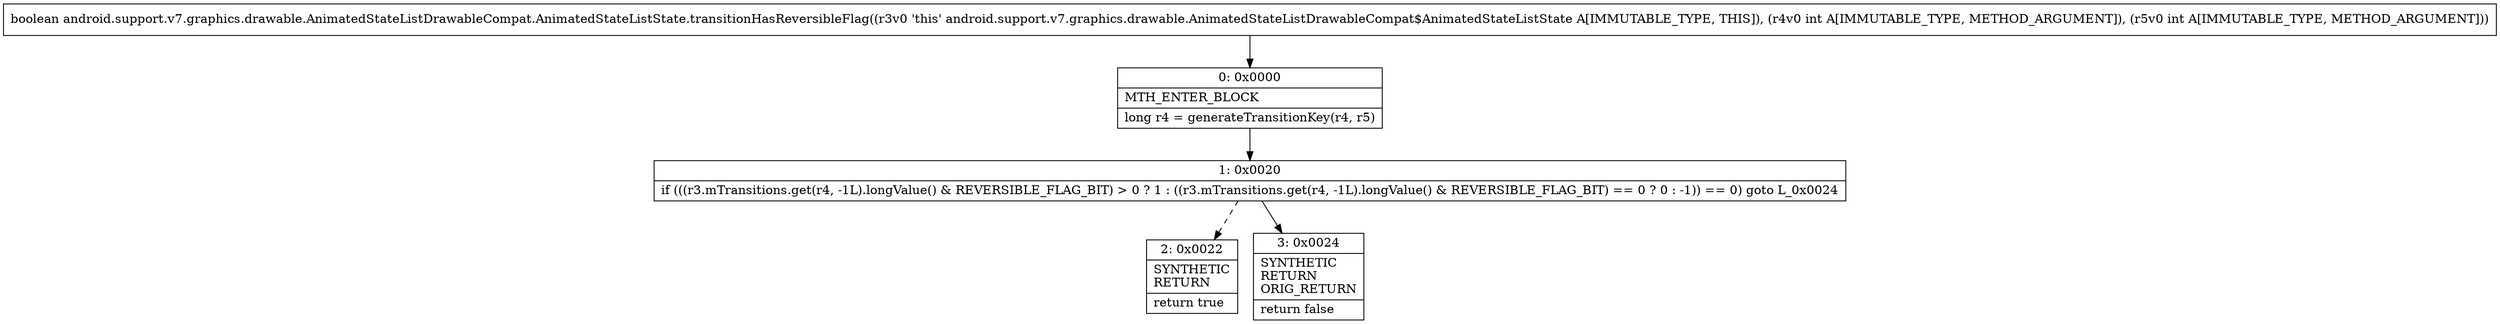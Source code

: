 digraph "CFG forandroid.support.v7.graphics.drawable.AnimatedStateListDrawableCompat.AnimatedStateListState.transitionHasReversibleFlag(II)Z" {
Node_0 [shape=record,label="{0\:\ 0x0000|MTH_ENTER_BLOCK\l|long r4 = generateTransitionKey(r4, r5)\l}"];
Node_1 [shape=record,label="{1\:\ 0x0020|if (((r3.mTransitions.get(r4, \-1L).longValue() & REVERSIBLE_FLAG_BIT) \> 0 ? 1 : ((r3.mTransitions.get(r4, \-1L).longValue() & REVERSIBLE_FLAG_BIT) == 0 ? 0 : \-1)) == 0) goto L_0x0024\l}"];
Node_2 [shape=record,label="{2\:\ 0x0022|SYNTHETIC\lRETURN\l|return true\l}"];
Node_3 [shape=record,label="{3\:\ 0x0024|SYNTHETIC\lRETURN\lORIG_RETURN\l|return false\l}"];
MethodNode[shape=record,label="{boolean android.support.v7.graphics.drawable.AnimatedStateListDrawableCompat.AnimatedStateListState.transitionHasReversibleFlag((r3v0 'this' android.support.v7.graphics.drawable.AnimatedStateListDrawableCompat$AnimatedStateListState A[IMMUTABLE_TYPE, THIS]), (r4v0 int A[IMMUTABLE_TYPE, METHOD_ARGUMENT]), (r5v0 int A[IMMUTABLE_TYPE, METHOD_ARGUMENT])) }"];
MethodNode -> Node_0;
Node_0 -> Node_1;
Node_1 -> Node_2[style=dashed];
Node_1 -> Node_3;
}


